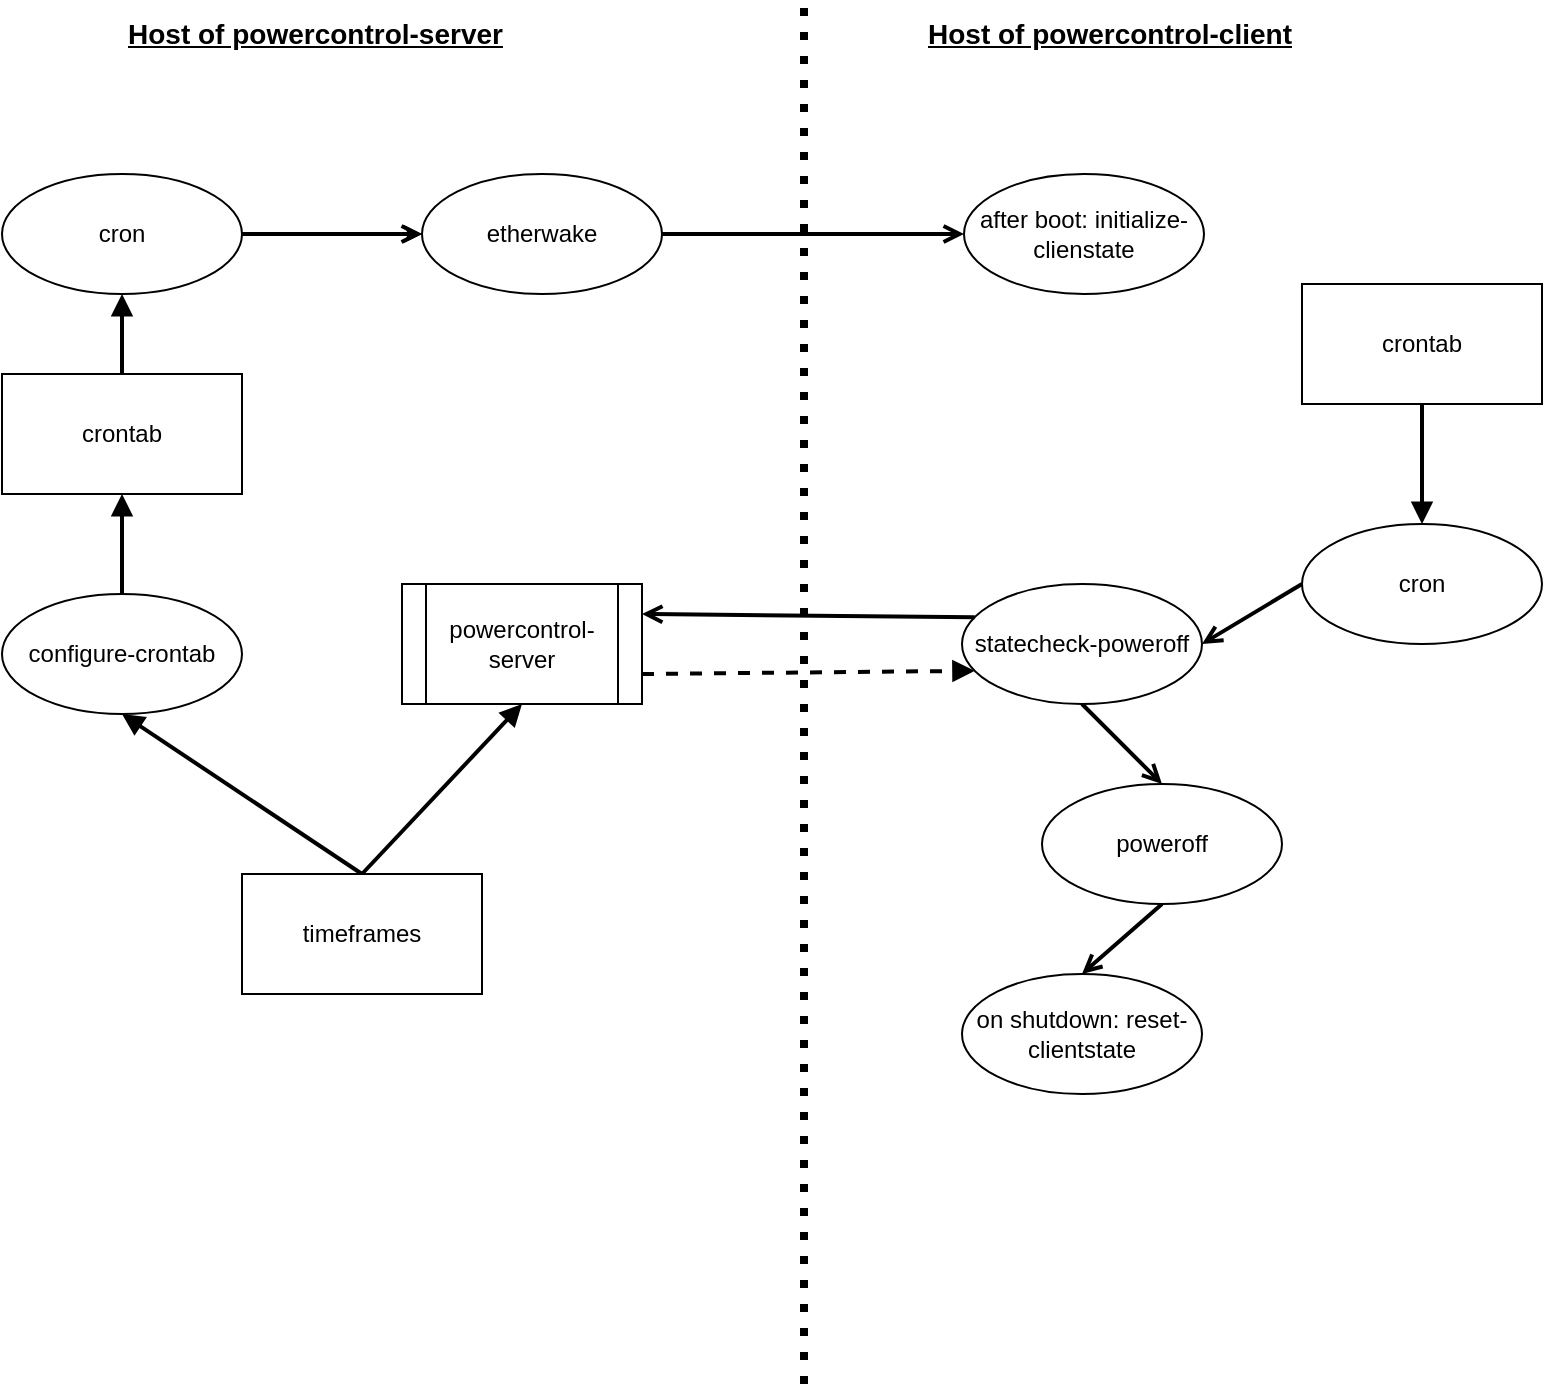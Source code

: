 <mxfile version="16.0.0" type="device"><diagram id="E4oR7BZmD1ECxCxLXkEx" name="Page-1"><mxGraphModel dx="2062" dy="1140" grid="1" gridSize="10" guides="1" tooltips="1" connect="1" arrows="1" fold="1" page="1" pageScale="1" pageWidth="827" pageHeight="1169" math="0" shadow="0"><root><mxCell id="0"/><mxCell id="1" parent="0"/><mxCell id="Is43kFfOArkxRD5_3vG1-17" style="edgeStyle=none;rounded=0;orthogonalLoop=1;jettySize=auto;html=1;exitX=1;exitY=0.75;exitDx=0;exitDy=0;entryX=0;entryY=0.75;entryDx=0;entryDy=0;dashed=1;endArrow=block;endFill=1;strokeWidth=2;" edge="1" parent="1" source="Is43kFfOArkxRD5_3vG1-1" target="Is43kFfOArkxRD5_3vG1-10"><mxGeometry relative="1" as="geometry"/></mxCell><mxCell id="Is43kFfOArkxRD5_3vG1-1" value="powercontrol-server" style="shape=process;whiteSpace=wrap;html=1;backgroundOutline=1;fillColor=default;" vertex="1" parent="1"><mxGeometry x="229" y="330" width="120" height="60" as="geometry"/></mxCell><mxCell id="Is43kFfOArkxRD5_3vG1-7" style="edgeStyle=none;rounded=0;orthogonalLoop=1;jettySize=auto;html=1;exitX=1;exitY=0.5;exitDx=0;exitDy=0;entryX=0;entryY=0.5;entryDx=0;entryDy=0;" edge="1" parent="1" source="Is43kFfOArkxRD5_3vG1-2" target="Is43kFfOArkxRD5_3vG1-4"><mxGeometry relative="1" as="geometry"/></mxCell><mxCell id="Is43kFfOArkxRD5_3vG1-2" value="cron" style="ellipse;whiteSpace=wrap;html=1;" vertex="1" parent="1"><mxGeometry x="29" y="125" width="120" height="60" as="geometry"/></mxCell><mxCell id="Is43kFfOArkxRD5_3vG1-6" style="rounded=0;orthogonalLoop=1;jettySize=auto;html=1;exitX=1;exitY=0.5;exitDx=0;exitDy=0;entryX=0;entryY=0.5;entryDx=0;entryDy=0;strokeWidth=2;endArrow=open;endFill=0;" edge="1" parent="1" source="Is43kFfOArkxRD5_3vG1-4" target="Is43kFfOArkxRD5_3vG1-9"><mxGeometry relative="1" as="geometry"/></mxCell><mxCell id="Is43kFfOArkxRD5_3vG1-4" value="etherwake" style="ellipse;whiteSpace=wrap;html=1;" vertex="1" parent="1"><mxGeometry x="239" y="125" width="120" height="60" as="geometry"/></mxCell><mxCell id="Is43kFfOArkxRD5_3vG1-8" value="" style="endArrow=none;dashed=1;html=1;strokeWidth=4;rounded=0;dashPattern=1 2;" edge="1" parent="1"><mxGeometry width="50" height="50" relative="1" as="geometry"><mxPoint x="430" y="730" as="sourcePoint"/><mxPoint x="430" y="40" as="targetPoint"/></mxGeometry></mxCell><mxCell id="Is43kFfOArkxRD5_3vG1-9" value="after boot: initialize-clienstate" style="ellipse;whiteSpace=wrap;html=1;" vertex="1" parent="1"><mxGeometry x="510" y="125" width="120" height="60" as="geometry"/></mxCell><mxCell id="Is43kFfOArkxRD5_3vG1-26" style="edgeStyle=none;rounded=0;orthogonalLoop=1;jettySize=auto;html=1;exitX=0.5;exitY=1;exitDx=0;exitDy=0;entryX=0.5;entryY=0;entryDx=0;entryDy=0;endArrow=open;endFill=0;strokeWidth=2;" edge="1" parent="1" source="Is43kFfOArkxRD5_3vG1-10" target="Is43kFfOArkxRD5_3vG1-25"><mxGeometry relative="1" as="geometry"/></mxCell><mxCell id="Is43kFfOArkxRD5_3vG1-10" value="statecheck-poweroff" style="ellipse;whiteSpace=wrap;html=1;" vertex="1" parent="1"><mxGeometry x="509" y="330" width="120" height="60" as="geometry"/></mxCell><mxCell id="Is43kFfOArkxRD5_3vG1-12" style="edgeStyle=none;rounded=0;orthogonalLoop=1;jettySize=auto;html=1;exitX=0.5;exitY=0;exitDx=0;exitDy=0;entryX=0.5;entryY=1;entryDx=0;entryDy=0;strokeWidth=2;endArrow=block;endFill=1;" edge="1" parent="1" source="Is43kFfOArkxRD5_3vG1-11" target="Is43kFfOArkxRD5_3vG1-2"><mxGeometry relative="1" as="geometry"/></mxCell><mxCell id="Is43kFfOArkxRD5_3vG1-11" value="crontab" style="whiteSpace=wrap;html=1;" vertex="1" parent="1"><mxGeometry x="29" y="225" width="120" height="60" as="geometry"/></mxCell><mxCell id="Is43kFfOArkxRD5_3vG1-14" style="edgeStyle=none;rounded=0;orthogonalLoop=1;jettySize=auto;html=1;exitX=0.5;exitY=0;exitDx=0;exitDy=0;entryX=0.5;entryY=1;entryDx=0;entryDy=0;strokeWidth=2;endArrow=block;endFill=1;" edge="1" parent="1" source="Is43kFfOArkxRD5_3vG1-13" target="Is43kFfOArkxRD5_3vG1-11"><mxGeometry relative="1" as="geometry"/></mxCell><mxCell id="Is43kFfOArkxRD5_3vG1-13" value="configure-crontab" style="ellipse;whiteSpace=wrap;html=1;" vertex="1" parent="1"><mxGeometry x="29" y="335" width="120" height="60" as="geometry"/></mxCell><mxCell id="Is43kFfOArkxRD5_3vG1-18" style="edgeStyle=none;rounded=0;orthogonalLoop=1;jettySize=auto;html=1;exitX=0;exitY=0.25;exitDx=0;exitDy=0;entryX=1;entryY=0.25;entryDx=0;entryDy=0;strokeWidth=2;endArrow=open;endFill=0;" edge="1" parent="1" source="Is43kFfOArkxRD5_3vG1-10" target="Is43kFfOArkxRD5_3vG1-1"><mxGeometry relative="1" as="geometry"><mxPoint x="509" y="360" as="sourcePoint"/><mxPoint x="249" y="540" as="targetPoint"/></mxGeometry></mxCell><mxCell id="Is43kFfOArkxRD5_3vG1-19" style="edgeStyle=none;rounded=0;orthogonalLoop=1;jettySize=auto;html=1;exitX=1;exitY=0.5;exitDx=0;exitDy=0;entryX=0;entryY=0.5;entryDx=0;entryDy=0;strokeWidth=2;endArrow=open;endFill=0;" edge="1" parent="1"><mxGeometry relative="1" as="geometry"><mxPoint x="149" y="155" as="sourcePoint"/><mxPoint x="239" y="155" as="targetPoint"/></mxGeometry></mxCell><mxCell id="Is43kFfOArkxRD5_3vG1-21" style="edgeStyle=none;rounded=0;orthogonalLoop=1;jettySize=auto;html=1;exitX=0.5;exitY=0;exitDx=0;exitDy=0;entryX=0.5;entryY=1;entryDx=0;entryDy=0;endArrow=block;endFill=1;strokeWidth=2;" edge="1" parent="1" source="Is43kFfOArkxRD5_3vG1-20" target="Is43kFfOArkxRD5_3vG1-13"><mxGeometry relative="1" as="geometry"/></mxCell><mxCell id="Is43kFfOArkxRD5_3vG1-22" style="edgeStyle=none;rounded=0;orthogonalLoop=1;jettySize=auto;html=1;exitX=0.5;exitY=0;exitDx=0;exitDy=0;entryX=0.5;entryY=1;entryDx=0;entryDy=0;endArrow=block;endFill=1;strokeWidth=2;" edge="1" parent="1" source="Is43kFfOArkxRD5_3vG1-20" target="Is43kFfOArkxRD5_3vG1-1"><mxGeometry relative="1" as="geometry"/></mxCell><mxCell id="Is43kFfOArkxRD5_3vG1-20" value="timeframes" style="whiteSpace=wrap;html=1;" vertex="1" parent="1"><mxGeometry x="149" y="475" width="120" height="60" as="geometry"/></mxCell><mxCell id="Is43kFfOArkxRD5_3vG1-24" value="on shutdown: reset-clientstate" style="ellipse;whiteSpace=wrap;html=1;fillColor=default;" vertex="1" parent="1"><mxGeometry x="509" y="525" width="120" height="60" as="geometry"/></mxCell><mxCell id="Is43kFfOArkxRD5_3vG1-27" style="edgeStyle=none;rounded=0;orthogonalLoop=1;jettySize=auto;html=1;exitX=0.5;exitY=1;exitDx=0;exitDy=0;entryX=0.5;entryY=0;entryDx=0;entryDy=0;endArrow=open;endFill=0;strokeWidth=2;" edge="1" parent="1" source="Is43kFfOArkxRD5_3vG1-25" target="Is43kFfOArkxRD5_3vG1-24"><mxGeometry relative="1" as="geometry"/></mxCell><mxCell id="Is43kFfOArkxRD5_3vG1-25" value="poweroff" style="ellipse;whiteSpace=wrap;html=1;" vertex="1" parent="1"><mxGeometry x="549" y="430" width="120" height="60" as="geometry"/></mxCell><mxCell id="Is43kFfOArkxRD5_3vG1-30" style="edgeStyle=none;rounded=0;orthogonalLoop=1;jettySize=auto;html=1;exitX=0;exitY=0.5;exitDx=0;exitDy=0;entryX=1;entryY=0.5;entryDx=0;entryDy=0;endArrow=open;endFill=0;strokeWidth=2;" edge="1" parent="1" source="Is43kFfOArkxRD5_3vG1-29" target="Is43kFfOArkxRD5_3vG1-10"><mxGeometry relative="1" as="geometry"/></mxCell><mxCell id="Is43kFfOArkxRD5_3vG1-29" value="cron" style="ellipse;whiteSpace=wrap;html=1;" vertex="1" parent="1"><mxGeometry x="679" y="300" width="120" height="60" as="geometry"/></mxCell><mxCell id="Is43kFfOArkxRD5_3vG1-32" style="edgeStyle=none;rounded=0;orthogonalLoop=1;jettySize=auto;html=1;exitX=0.5;exitY=0;exitDx=0;exitDy=0;entryX=0.5;entryY=0;entryDx=0;entryDy=0;endArrow=block;endFill=1;strokeWidth=2;" edge="1" parent="1" source="Is43kFfOArkxRD5_3vG1-31" target="Is43kFfOArkxRD5_3vG1-29"><mxGeometry relative="1" as="geometry"/></mxCell><mxCell id="Is43kFfOArkxRD5_3vG1-31" value="&lt;div&gt;crontab&lt;/div&gt;" style="whiteSpace=wrap;html=1;fillColor=default;" vertex="1" parent="1"><mxGeometry x="679" y="180" width="120" height="60" as="geometry"/></mxCell><mxCell id="Is43kFfOArkxRD5_3vG1-40" value="&lt;font style=&quot;font-size: 14px&quot;&gt;&lt;u&gt;&lt;b&gt;Host of powercontrol-server&lt;/b&gt;&lt;/u&gt;&lt;/font&gt;" style="text;whiteSpace=wrap;html=1;" vertex="1" parent="1"><mxGeometry x="90" y="40" width="230" height="30" as="geometry"/></mxCell><mxCell id="Is43kFfOArkxRD5_3vG1-41" value="&lt;font style=&quot;font-size: 14px&quot;&gt;&lt;u&gt;&lt;b&gt;Host of powercontrol-client&lt;/b&gt;&lt;/u&gt;&lt;/font&gt;" style="text;whiteSpace=wrap;html=1;" vertex="1" parent="1"><mxGeometry x="490" y="40" width="230" height="30" as="geometry"/></mxCell></root></mxGraphModel></diagram></mxfile>